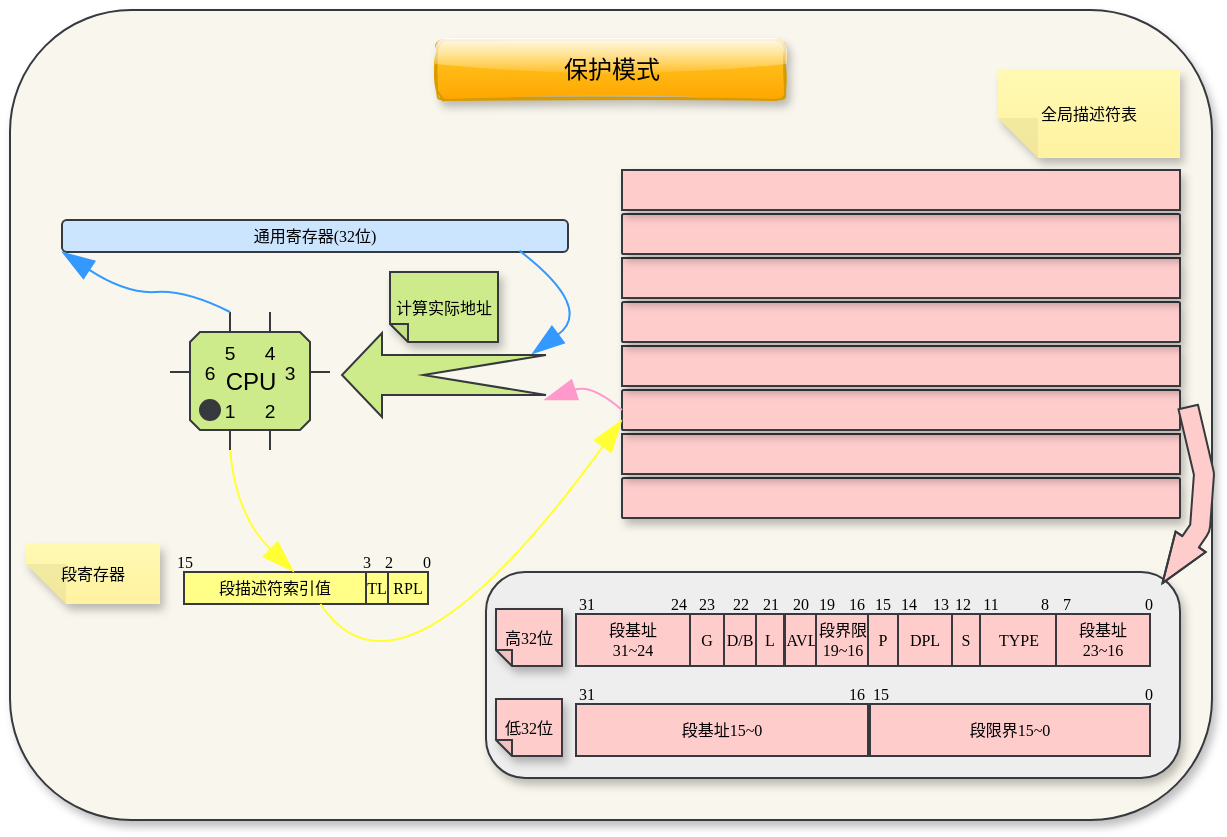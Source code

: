 <mxfile version="20.3.6" type="device"><diagram id="br8JQDVjgVdCoiG5IDPu" name="Page-1"><mxGraphModel dx="1447" dy="1023" grid="0" gridSize="10" guides="1" tooltips="1" connect="1" arrows="1" fold="1" page="0" pageScale="1" pageWidth="827" pageHeight="1169" math="0" shadow="0"><root><mxCell id="0"/><mxCell id="1" parent="0"/><mxCell id="CbNECMtRR93dyqOpW5TP-1" value="" style="rounded=1;whiteSpace=wrap;html=1;hachureGap=4;shadow=1;glass=0;sketch=0;movable=1;resizable=1;rotatable=1;deletable=1;editable=1;connectable=1;fillColor=#f9f7ed;strokeColor=#36393d;" parent="1" vertex="1"><mxGeometry x="-77" y="105" width="601" height="405" as="geometry"/></mxCell><mxCell id="CbNECMtRR93dyqOpW5TP-237" value="CPU" style="shadow=0;dashed=0;align=center;html=1;strokeWidth=1;shape=mxgraph.electrical.logic_gates.qfp_ic;labelNames=a,b,c,d,e,f,g,h,i,j,k,l,m,n,o,p,q,r,s,t,u,v,w,x,y,z,a1,b1,c1,d1,e1,f1,g1,h1,i1,j1,k1,l1,m1,n1;rounded=0;glass=0;sketch=0;hachureGap=4;fillColor=#cdeb8b;strokeColor=#36393d;" parent="1" vertex="1"><mxGeometry x="3" y="256" width="80" height="69" as="geometry"/></mxCell><mxCell id="CbNECMtRR93dyqOpW5TP-278" value="&lt;font style=&quot;font-size: 12px;&quot;&gt;保护模式&lt;/font&gt;" style="text;strokeColor=#d79b00;fillColor=#ffcd28;html=1;align=center;verticalAlign=middle;whiteSpace=wrap;rounded=1;shadow=1;glass=1;sketch=1;hachureGap=4;fontFamily=Lucida Console;fontSize=6;gradientColor=#ffa500;" parent="1" vertex="1"><mxGeometry x="136.5" y="120" width="174" height="30" as="geometry"/></mxCell><mxCell id="SPoMgoyHGI-HP9F1qpG5-1" value="通用寄存器(32位)" style="rounded=1;whiteSpace=wrap;html=1;shadow=0;glass=0;sketch=0;hachureGap=4;fontFamily=Lucida Console;fontSize=8;fillColor=#cce5ff;strokeColor=#36393d;" vertex="1" parent="1"><mxGeometry x="-51" y="210" width="253" height="16" as="geometry"/></mxCell><mxCell id="SPoMgoyHGI-HP9F1qpG5-3" value="段描述符索引值" style="rounded=0;whiteSpace=wrap;html=1;shadow=0;glass=0;sketch=0;hachureGap=4;fontFamily=Lucida Console;fontSize=8;fillColor=#ffff88;strokeColor=#36393d;" vertex="1" parent="1"><mxGeometry x="10" y="386" width="91" height="16" as="geometry"/></mxCell><mxCell id="SPoMgoyHGI-HP9F1qpG5-4" value="段寄存器" style="shape=note;whiteSpace=wrap;html=1;backgroundOutline=1;fontColor=#000000;darkOpacity=0.05;fillColor=#FFF9B2;strokeColor=none;fillStyle=solid;direction=west;gradientDirection=north;gradientColor=#FFF2A1;shadow=1;size=20;pointerEvents=1;rounded=1;glass=0;sketch=0;hachureGap=4;fontFamily=Lucida Console;fontSize=8;" vertex="1" parent="1"><mxGeometry x="-69" y="372" width="67" height="30" as="geometry"/></mxCell><mxCell id="SPoMgoyHGI-HP9F1qpG5-5" value="TL" style="rounded=0;whiteSpace=wrap;html=1;shadow=0;glass=0;sketch=0;hachureGap=4;fontFamily=Lucida Console;fontSize=8;fillColor=#ffff88;strokeColor=#36393d;" vertex="1" parent="1"><mxGeometry x="101" y="386" width="11" height="16" as="geometry"/></mxCell><mxCell id="SPoMgoyHGI-HP9F1qpG5-6" value="RPL" style="rounded=0;whiteSpace=wrap;html=1;shadow=0;glass=0;sketch=0;hachureGap=4;fontFamily=Lucida Console;fontSize=8;fillColor=#ffff88;strokeColor=#36393d;" vertex="1" parent="1"><mxGeometry x="112" y="386" width="20" height="16" as="geometry"/></mxCell><mxCell id="SPoMgoyHGI-HP9F1qpG5-7" value="0" style="text;strokeColor=none;fillColor=none;html=1;align=center;verticalAlign=middle;whiteSpace=wrap;rounded=0;shadow=0;glass=1;sketch=0;hachureGap=4;fontFamily=Lucida Console;fontSize=8;" vertex="1" parent="1"><mxGeometry x="125.5" y="376" width="11" height="10" as="geometry"/></mxCell><mxCell id="SPoMgoyHGI-HP9F1qpG5-9" value="2" style="text;strokeColor=none;fillColor=none;html=1;align=center;verticalAlign=middle;whiteSpace=wrap;rounded=0;shadow=0;glass=1;sketch=0;hachureGap=4;fontFamily=Lucida Console;fontSize=8;" vertex="1" parent="1"><mxGeometry x="107" y="376" width="11" height="10" as="geometry"/></mxCell><mxCell id="SPoMgoyHGI-HP9F1qpG5-10" value="3" style="text;strokeColor=none;fillColor=none;html=1;align=center;verticalAlign=middle;whiteSpace=wrap;rounded=0;shadow=0;glass=1;sketch=0;hachureGap=4;fontFamily=Lucida Console;fontSize=8;" vertex="1" parent="1"><mxGeometry x="96" y="376" width="11" height="10" as="geometry"/></mxCell><mxCell id="SPoMgoyHGI-HP9F1qpG5-11" value="15" style="text;strokeColor=none;fillColor=none;html=1;align=center;verticalAlign=middle;whiteSpace=wrap;rounded=0;shadow=0;glass=1;sketch=0;hachureGap=4;fontFamily=Lucida Console;fontSize=8;" vertex="1" parent="1"><mxGeometry x="5" y="376" width="11" height="10" as="geometry"/></mxCell><mxCell id="SPoMgoyHGI-HP9F1qpG5-19" value="" style="group" vertex="1" connectable="0" parent="1"><mxGeometry x="229" y="273" width="279" height="86" as="geometry"/></mxCell><mxCell id="SPoMgoyHGI-HP9F1qpG5-14" value="" style="group" vertex="1" connectable="0" parent="SPoMgoyHGI-HP9F1qpG5-19"><mxGeometry y="44" width="279" height="42" as="geometry"/></mxCell><mxCell id="SPoMgoyHGI-HP9F1qpG5-18" value="" style="group" vertex="1" connectable="0" parent="SPoMgoyHGI-HP9F1qpG5-14"><mxGeometry width="279" height="42" as="geometry"/></mxCell><mxCell id="SPoMgoyHGI-HP9F1qpG5-12" value="" style="rounded=1;whiteSpace=wrap;html=1;shadow=1;glass=0;sketch=0;hachureGap=4;fontFamily=Lucida Console;fontSize=8;fillColor=#ffcccc;strokeColor=#36393d;arcSize=4;" vertex="1" parent="SPoMgoyHGI-HP9F1qpG5-18"><mxGeometry y="22" width="279" height="20" as="geometry"/></mxCell><mxCell id="SPoMgoyHGI-HP9F1qpG5-13" value="" style="rounded=0;whiteSpace=wrap;html=1;shadow=1;glass=0;sketch=0;hachureGap=4;fontFamily=Lucida Console;fontSize=8;fillColor=#ffcccc;strokeColor=#36393d;arcSize=4;" vertex="1" parent="SPoMgoyHGI-HP9F1qpG5-18"><mxGeometry width="279" height="20" as="geometry"/></mxCell><mxCell id="SPoMgoyHGI-HP9F1qpG5-15" value="" style="group" vertex="1" connectable="0" parent="SPoMgoyHGI-HP9F1qpG5-19"><mxGeometry width="279" height="42" as="geometry"/></mxCell><mxCell id="SPoMgoyHGI-HP9F1qpG5-16" value="" style="rounded=1;whiteSpace=wrap;html=1;shadow=1;glass=0;sketch=0;hachureGap=4;fontFamily=Lucida Console;fontSize=8;fillColor=#ffcccc;strokeColor=#36393d;arcSize=4;" vertex="1" parent="SPoMgoyHGI-HP9F1qpG5-15"><mxGeometry y="22" width="279" height="20" as="geometry"/></mxCell><mxCell id="SPoMgoyHGI-HP9F1qpG5-17" value="" style="rounded=0;whiteSpace=wrap;html=1;shadow=1;glass=0;sketch=0;hachureGap=4;fontFamily=Lucida Console;fontSize=8;fillColor=#ffcccc;strokeColor=#36393d;arcSize=4;" vertex="1" parent="SPoMgoyHGI-HP9F1qpG5-15"><mxGeometry width="279" height="20" as="geometry"/></mxCell><mxCell id="SPoMgoyHGI-HP9F1qpG5-20" value="" style="group" vertex="1" connectable="0" parent="1"><mxGeometry x="229" y="185" width="279" height="86" as="geometry"/></mxCell><mxCell id="SPoMgoyHGI-HP9F1qpG5-21" value="" style="group" vertex="1" connectable="0" parent="SPoMgoyHGI-HP9F1qpG5-20"><mxGeometry y="44" width="279" height="42" as="geometry"/></mxCell><mxCell id="SPoMgoyHGI-HP9F1qpG5-22" value="" style="group" vertex="1" connectable="0" parent="SPoMgoyHGI-HP9F1qpG5-21"><mxGeometry width="279" height="42" as="geometry"/></mxCell><mxCell id="SPoMgoyHGI-HP9F1qpG5-23" value="" style="rounded=1;whiteSpace=wrap;html=1;shadow=1;glass=0;sketch=0;hachureGap=4;fontFamily=Lucida Console;fontSize=8;fillColor=#ffcccc;strokeColor=#36393d;arcSize=4;" vertex="1" parent="SPoMgoyHGI-HP9F1qpG5-22"><mxGeometry y="22" width="279" height="20" as="geometry"/></mxCell><mxCell id="SPoMgoyHGI-HP9F1qpG5-24" value="" style="rounded=0;whiteSpace=wrap;html=1;shadow=1;glass=0;sketch=0;hachureGap=4;fontFamily=Lucida Console;fontSize=8;fillColor=#ffcccc;strokeColor=#36393d;arcSize=4;" vertex="1" parent="SPoMgoyHGI-HP9F1qpG5-22"><mxGeometry width="279" height="20" as="geometry"/></mxCell><mxCell id="SPoMgoyHGI-HP9F1qpG5-25" value="" style="group" vertex="1" connectable="0" parent="SPoMgoyHGI-HP9F1qpG5-20"><mxGeometry width="279" height="42" as="geometry"/></mxCell><mxCell id="SPoMgoyHGI-HP9F1qpG5-26" value="" style="rounded=1;whiteSpace=wrap;html=1;shadow=1;glass=0;sketch=0;hachureGap=4;fontFamily=Lucida Console;fontSize=8;fillColor=#ffcccc;strokeColor=#36393d;arcSize=4;" vertex="1" parent="SPoMgoyHGI-HP9F1qpG5-25"><mxGeometry y="22" width="279" height="20" as="geometry"/></mxCell><mxCell id="SPoMgoyHGI-HP9F1qpG5-27" value="" style="rounded=0;whiteSpace=wrap;html=1;shadow=1;glass=0;sketch=0;hachureGap=4;fontFamily=Lucida Console;fontSize=8;fillColor=#ffcccc;strokeColor=#36393d;arcSize=4;" vertex="1" parent="SPoMgoyHGI-HP9F1qpG5-25"><mxGeometry width="279" height="20" as="geometry"/></mxCell><mxCell id="SPoMgoyHGI-HP9F1qpG5-28" value="全局描述符表" style="shape=note;whiteSpace=wrap;html=1;backgroundOutline=1;fontColor=#000000;darkOpacity=0.05;fillColor=#FFF9B2;strokeColor=none;fillStyle=solid;direction=west;gradientDirection=north;gradientColor=#FFF2A1;shadow=1;size=20;pointerEvents=1;rounded=0;glass=0;sketch=0;hachureGap=4;fontFamily=Lucida Console;fontSize=8;" vertex="1" parent="1"><mxGeometry x="417" y="135" width="91" height="44" as="geometry"/></mxCell><mxCell id="SPoMgoyHGI-HP9F1qpG5-29" value="" style="rounded=1;whiteSpace=wrap;html=1;shadow=1;glass=0;sketch=0;hachureGap=4;fontFamily=Lucida Console;fontSize=8;arcSize=19;fillColor=#eeeeee;strokeColor=#36393d;" vertex="1" parent="1"><mxGeometry x="161" y="386" width="347" height="103" as="geometry"/></mxCell><mxCell id="SPoMgoyHGI-HP9F1qpG5-30" value="段基址&lt;br&gt;31~24" style="rounded=0;whiteSpace=wrap;html=1;shadow=0;glass=0;sketch=0;hachureGap=4;fontFamily=Lucida Console;fontSize=8;fillColor=#ffcccc;strokeColor=#36393d;" vertex="1" parent="1"><mxGeometry x="206" y="407" width="57" height="26" as="geometry"/></mxCell><mxCell id="SPoMgoyHGI-HP9F1qpG5-31" value="G" style="rounded=0;whiteSpace=wrap;html=1;shadow=0;glass=0;sketch=0;hachureGap=4;fontFamily=Lucida Console;fontSize=8;fillColor=#ffcccc;strokeColor=#36393d;" vertex="1" parent="1"><mxGeometry x="263" y="407" width="17" height="26" as="geometry"/></mxCell><mxCell id="SPoMgoyHGI-HP9F1qpG5-32" value="D/B" style="rounded=0;whiteSpace=wrap;html=1;shadow=0;glass=0;sketch=0;hachureGap=4;fontFamily=Lucida Console;fontSize=8;fillColor=#ffcccc;strokeColor=#36393d;" vertex="1" parent="1"><mxGeometry x="280" y="407" width="16" height="26" as="geometry"/></mxCell><mxCell id="SPoMgoyHGI-HP9F1qpG5-33" value="L" style="rounded=0;whiteSpace=wrap;html=1;shadow=0;glass=0;sketch=0;hachureGap=4;fontFamily=Lucida Console;fontSize=8;fillColor=#ffcccc;strokeColor=#36393d;" vertex="1" parent="1"><mxGeometry x="296" y="407" width="14" height="26" as="geometry"/></mxCell><mxCell id="SPoMgoyHGI-HP9F1qpG5-34" value="AVL" style="rounded=0;whiteSpace=wrap;html=1;shadow=0;glass=0;sketch=0;hachureGap=4;fontFamily=Lucida Console;fontSize=8;fillColor=#ffcccc;strokeColor=#36393d;" vertex="1" parent="1"><mxGeometry x="310.5" y="407" width="15.5" height="26" as="geometry"/></mxCell><mxCell id="SPoMgoyHGI-HP9F1qpG5-35" value="段界限&lt;br&gt;19~16" style="rounded=0;whiteSpace=wrap;html=1;shadow=0;glass=0;sketch=0;hachureGap=4;fontFamily=Lucida Console;fontSize=8;fillColor=#ffcccc;strokeColor=#36393d;" vertex="1" parent="1"><mxGeometry x="326" y="407" width="27" height="26" as="geometry"/></mxCell><mxCell id="SPoMgoyHGI-HP9F1qpG5-36" value="P" style="rounded=0;whiteSpace=wrap;html=1;shadow=0;glass=0;sketch=0;hachureGap=4;fontFamily=Lucida Console;fontSize=8;fillColor=#ffcccc;strokeColor=#36393d;" vertex="1" parent="1"><mxGeometry x="352" y="407" width="15" height="26" as="geometry"/></mxCell><mxCell id="SPoMgoyHGI-HP9F1qpG5-37" value="DPL" style="rounded=0;whiteSpace=wrap;html=1;shadow=0;glass=0;sketch=0;hachureGap=4;fontFamily=Lucida Console;fontSize=8;fillColor=#ffcccc;strokeColor=#36393d;" vertex="1" parent="1"><mxGeometry x="367" y="407" width="27" height="26" as="geometry"/></mxCell><mxCell id="SPoMgoyHGI-HP9F1qpG5-38" value="S" style="rounded=0;whiteSpace=wrap;html=1;shadow=0;glass=0;sketch=0;hachureGap=4;fontFamily=Lucida Console;fontSize=8;fillColor=#ffcccc;strokeColor=#36393d;" vertex="1" parent="1"><mxGeometry x="394" y="407" width="14" height="26" as="geometry"/></mxCell><mxCell id="SPoMgoyHGI-HP9F1qpG5-39" value="TYPE" style="rounded=0;whiteSpace=wrap;html=1;shadow=0;glass=0;sketch=0;hachureGap=4;fontFamily=Lucida Console;fontSize=8;fillColor=#ffcccc;strokeColor=#36393d;" vertex="1" parent="1"><mxGeometry x="408" y="407" width="39" height="26" as="geometry"/></mxCell><mxCell id="SPoMgoyHGI-HP9F1qpG5-40" value="段基址&lt;br&gt;23~16" style="rounded=0;whiteSpace=wrap;html=1;shadow=0;glass=0;sketch=0;hachureGap=4;fontFamily=Lucida Console;fontSize=8;fillColor=#ffcccc;strokeColor=#36393d;" vertex="1" parent="1"><mxGeometry x="446" y="407" width="47" height="26" as="geometry"/></mxCell><mxCell id="SPoMgoyHGI-HP9F1qpG5-41" value="段基址15~0" style="rounded=0;whiteSpace=wrap;html=1;shadow=0;glass=0;sketch=0;hachureGap=4;fontFamily=Lucida Console;fontSize=8;fillColor=#ffcccc;strokeColor=#36393d;" vertex="1" parent="1"><mxGeometry x="206" y="452" width="146" height="26" as="geometry"/></mxCell><mxCell id="SPoMgoyHGI-HP9F1qpG5-42" value="段限界15~0" style="rounded=0;whiteSpace=wrap;html=1;shadow=0;glass=0;sketch=0;hachureGap=4;fontFamily=Lucida Console;fontSize=8;fillColor=#ffcccc;strokeColor=#36393d;" vertex="1" parent="1"><mxGeometry x="353" y="452" width="140" height="26" as="geometry"/></mxCell><mxCell id="SPoMgoyHGI-HP9F1qpG5-45" value="高32位" style="shape=note;whiteSpace=wrap;html=1;backgroundOutline=1;darkOpacity=0.05;fillColor=#ffcccc;strokeColor=#36393d;fillStyle=solid;direction=west;gradientDirection=north;shadow=1;size=8;pointerEvents=1;rounded=1;glass=0;sketch=0;hachureGap=4;fontFamily=Lucida Console;fontSize=8;" vertex="1" parent="1"><mxGeometry x="166" y="404.5" width="33" height="28.5" as="geometry"/></mxCell><mxCell id="SPoMgoyHGI-HP9F1qpG5-46" value="低32位" style="shape=note;whiteSpace=wrap;html=1;backgroundOutline=1;darkOpacity=0.05;fillColor=#ffcccc;strokeColor=#36393d;fillStyle=solid;direction=west;gradientDirection=north;shadow=1;size=8;pointerEvents=1;rounded=1;glass=0;sketch=0;hachureGap=4;fontFamily=Lucida Console;fontSize=8;" vertex="1" parent="1"><mxGeometry x="166" y="449.5" width="33" height="28.5" as="geometry"/></mxCell><mxCell id="SPoMgoyHGI-HP9F1qpG5-47" value="0" style="text;strokeColor=none;fillColor=none;html=1;align=center;verticalAlign=middle;whiteSpace=wrap;rounded=0;shadow=0;glass=1;sketch=0;hachureGap=4;fontFamily=Lucida Console;fontSize=8;" vertex="1" parent="1"><mxGeometry x="487" y="397" width="11" height="10" as="geometry"/></mxCell><mxCell id="SPoMgoyHGI-HP9F1qpG5-48" value="0" style="text;strokeColor=none;fillColor=none;html=1;align=center;verticalAlign=middle;whiteSpace=wrap;rounded=0;shadow=0;glass=1;sketch=0;hachureGap=4;fontFamily=Lucida Console;fontSize=8;" vertex="1" parent="1"><mxGeometry x="487" y="442" width="11" height="10" as="geometry"/></mxCell><mxCell id="SPoMgoyHGI-HP9F1qpG5-49" value="7" style="text;strokeColor=none;fillColor=none;html=1;align=center;verticalAlign=middle;whiteSpace=wrap;rounded=0;shadow=0;glass=1;sketch=0;hachureGap=4;fontFamily=Lucida Console;fontSize=8;" vertex="1" parent="1"><mxGeometry x="446" y="397" width="11" height="10" as="geometry"/></mxCell><mxCell id="SPoMgoyHGI-HP9F1qpG5-50" value="8" style="text;strokeColor=none;fillColor=none;html=1;align=center;verticalAlign=middle;whiteSpace=wrap;rounded=0;shadow=0;glass=1;sketch=0;hachureGap=4;fontFamily=Lucida Console;fontSize=8;" vertex="1" parent="1"><mxGeometry x="435" y="397" width="11" height="10" as="geometry"/></mxCell><mxCell id="SPoMgoyHGI-HP9F1qpG5-51" value="11" style="text;strokeColor=none;fillColor=none;html=1;align=center;verticalAlign=middle;whiteSpace=wrap;rounded=0;shadow=0;glass=1;sketch=0;hachureGap=4;fontFamily=Lucida Console;fontSize=8;" vertex="1" parent="1"><mxGeometry x="408" y="397" width="11" height="10" as="geometry"/></mxCell><mxCell id="SPoMgoyHGI-HP9F1qpG5-52" value="12" style="text;strokeColor=none;fillColor=none;html=1;align=center;verticalAlign=middle;whiteSpace=wrap;rounded=0;shadow=0;glass=1;sketch=0;hachureGap=4;fontFamily=Lucida Console;fontSize=8;" vertex="1" parent="1"><mxGeometry x="394" y="397" width="11" height="10" as="geometry"/></mxCell><mxCell id="SPoMgoyHGI-HP9F1qpG5-54" value="13" style="text;strokeColor=none;fillColor=none;html=1;align=center;verticalAlign=middle;whiteSpace=wrap;rounded=0;shadow=0;glass=1;sketch=0;hachureGap=4;fontFamily=Lucida Console;fontSize=8;" vertex="1" parent="1"><mxGeometry x="383" y="397" width="11" height="10" as="geometry"/></mxCell><mxCell id="SPoMgoyHGI-HP9F1qpG5-55" value="14" style="text;strokeColor=none;fillColor=none;html=1;align=center;verticalAlign=middle;whiteSpace=wrap;rounded=0;shadow=0;glass=1;sketch=0;hachureGap=4;fontFamily=Lucida Console;fontSize=8;" vertex="1" parent="1"><mxGeometry x="367" y="397" width="11" height="10" as="geometry"/></mxCell><mxCell id="SPoMgoyHGI-HP9F1qpG5-56" value="15" style="text;strokeColor=none;fillColor=none;html=1;align=center;verticalAlign=middle;whiteSpace=wrap;rounded=0;shadow=0;glass=1;sketch=0;hachureGap=4;fontFamily=Lucida Console;fontSize=8;" vertex="1" parent="1"><mxGeometry x="354" y="397" width="11" height="10" as="geometry"/></mxCell><mxCell id="SPoMgoyHGI-HP9F1qpG5-57" value="16" style="text;strokeColor=none;fillColor=none;html=1;align=center;verticalAlign=middle;whiteSpace=wrap;rounded=0;shadow=0;glass=1;sketch=0;hachureGap=4;fontFamily=Lucida Console;fontSize=8;" vertex="1" parent="1"><mxGeometry x="341" y="397" width="11" height="10" as="geometry"/></mxCell><mxCell id="SPoMgoyHGI-HP9F1qpG5-58" value="19" style="text;strokeColor=none;fillColor=none;html=1;align=center;verticalAlign=middle;whiteSpace=wrap;rounded=0;shadow=0;glass=1;sketch=0;hachureGap=4;fontFamily=Lucida Console;fontSize=8;" vertex="1" parent="1"><mxGeometry x="326" y="397" width="11" height="10" as="geometry"/></mxCell><mxCell id="SPoMgoyHGI-HP9F1qpG5-59" value="20" style="text;strokeColor=none;fillColor=none;html=1;align=center;verticalAlign=middle;whiteSpace=wrap;rounded=0;shadow=0;glass=1;sketch=0;hachureGap=4;fontFamily=Lucida Console;fontSize=8;" vertex="1" parent="1"><mxGeometry x="312.75" y="397" width="11" height="10" as="geometry"/></mxCell><mxCell id="SPoMgoyHGI-HP9F1qpG5-60" value="21" style="text;strokeColor=none;fillColor=none;html=1;align=center;verticalAlign=middle;whiteSpace=wrap;rounded=0;shadow=0;glass=1;sketch=0;hachureGap=4;fontFamily=Lucida Console;fontSize=8;" vertex="1" parent="1"><mxGeometry x="297.5" y="397" width="11" height="10" as="geometry"/></mxCell><mxCell id="SPoMgoyHGI-HP9F1qpG5-61" value="22" style="text;strokeColor=none;fillColor=none;html=1;align=center;verticalAlign=middle;whiteSpace=wrap;rounded=0;shadow=0;glass=1;sketch=0;hachureGap=4;fontFamily=Lucida Console;fontSize=8;" vertex="1" parent="1"><mxGeometry x="282.5" y="397" width="11" height="10" as="geometry"/></mxCell><mxCell id="SPoMgoyHGI-HP9F1qpG5-62" value="23" style="text;strokeColor=none;fillColor=none;html=1;align=center;verticalAlign=middle;whiteSpace=wrap;rounded=0;shadow=0;glass=1;sketch=0;hachureGap=4;fontFamily=Lucida Console;fontSize=8;" vertex="1" parent="1"><mxGeometry x="266" y="397" width="11" height="10" as="geometry"/></mxCell><mxCell id="SPoMgoyHGI-HP9F1qpG5-63" value="24" style="text;strokeColor=none;fillColor=none;html=1;align=center;verticalAlign=middle;whiteSpace=wrap;rounded=0;shadow=0;glass=1;sketch=0;hachureGap=4;fontFamily=Lucida Console;fontSize=8;" vertex="1" parent="1"><mxGeometry x="252" y="397" width="11" height="10" as="geometry"/></mxCell><mxCell id="SPoMgoyHGI-HP9F1qpG5-64" value="31" style="text;strokeColor=none;fillColor=none;html=1;align=center;verticalAlign=middle;whiteSpace=wrap;rounded=0;shadow=0;glass=1;sketch=0;hachureGap=4;fontFamily=Lucida Console;fontSize=8;" vertex="1" parent="1"><mxGeometry x="206" y="397" width="11" height="10" as="geometry"/></mxCell><mxCell id="SPoMgoyHGI-HP9F1qpG5-65" value="31" style="text;strokeColor=none;fillColor=none;html=1;align=center;verticalAlign=middle;whiteSpace=wrap;rounded=0;shadow=0;glass=1;sketch=0;hachureGap=4;fontFamily=Lucida Console;fontSize=8;" vertex="1" parent="1"><mxGeometry x="206" y="442" width="11" height="10" as="geometry"/></mxCell><mxCell id="SPoMgoyHGI-HP9F1qpG5-66" value="15" style="text;strokeColor=none;fillColor=none;html=1;align=center;verticalAlign=middle;whiteSpace=wrap;rounded=0;shadow=0;glass=1;sketch=0;hachureGap=4;fontFamily=Lucida Console;fontSize=8;" vertex="1" parent="1"><mxGeometry x="353" y="442" width="11" height="10" as="geometry"/></mxCell><mxCell id="SPoMgoyHGI-HP9F1qpG5-67" value="16" style="text;strokeColor=none;fillColor=none;html=1;align=center;verticalAlign=middle;whiteSpace=wrap;rounded=0;shadow=0;glass=1;sketch=0;hachureGap=4;fontFamily=Lucida Console;fontSize=8;" vertex="1" parent="1"><mxGeometry x="341" y="442" width="11" height="10" as="geometry"/></mxCell><mxCell id="SPoMgoyHGI-HP9F1qpG5-68" value="" style="edgeStyle=none;orthogonalLoop=1;jettySize=auto;html=1;shape=flexArrow;rounded=1;startSize=8;endSize=8;strokeColor=#36393d;fontFamily=Lucida Console;fontSize=8;endArrow=blockThin;endFill=1;sourcePerimeterSpacing=8;targetPerimeterSpacing=8;curved=1;entryX=0.974;entryY=0.058;entryDx=0;entryDy=0;fillColor=#ffcccc;entryPerimeter=0;endWidth=7.2;" edge="1" parent="1" target="SPoMgoyHGI-HP9F1qpG5-29"><mxGeometry width="140" relative="1" as="geometry"><mxPoint x="512" y="303" as="sourcePoint"/><mxPoint x="469" y="428" as="targetPoint"/><Array as="points"><mxPoint x="520" y="337"/><mxPoint x="518" y="364"/></Array></mxGeometry></mxCell><mxCell id="SPoMgoyHGI-HP9F1qpG5-69" value="" style="edgeStyle=none;orthogonalLoop=1;jettySize=auto;html=1;rounded=0;strokeColor=#FFFF33;fontFamily=Lucida Console;fontSize=8;endArrow=blockThin;endFill=1;startSize=14;endSize=14;sourcePerimeterSpacing=8;targetPerimeterSpacing=8;curved=1;exitX=0;exitY=1;exitDx=30;exitDy=0;exitPerimeter=0;entryX=0.604;entryY=0;entryDx=0;entryDy=0;entryPerimeter=0;" edge="1" parent="1" source="CbNECMtRR93dyqOpW5TP-237" target="SPoMgoyHGI-HP9F1qpG5-3"><mxGeometry width="120" relative="1" as="geometry"><mxPoint x="136" y="282" as="sourcePoint"/><mxPoint x="256" y="282" as="targetPoint"/><Array as="points"><mxPoint x="36" y="358"/></Array></mxGeometry></mxCell><mxCell id="SPoMgoyHGI-HP9F1qpG5-70" value="" style="edgeStyle=none;orthogonalLoop=1;jettySize=auto;html=1;rounded=0;strokeColor=#FFFF33;fontFamily=Lucida Console;fontSize=8;endArrow=blockThin;endFill=1;startSize=14;endSize=14;sourcePerimeterSpacing=8;targetPerimeterSpacing=8;curved=1;exitX=0.75;exitY=1;exitDx=0;exitDy=0;entryX=0;entryY=0.75;entryDx=0;entryDy=0;" edge="1" parent="1" source="SPoMgoyHGI-HP9F1qpG5-3" target="SPoMgoyHGI-HP9F1qpG5-16"><mxGeometry width="120" relative="1" as="geometry"><mxPoint x="136" y="282" as="sourcePoint"/><mxPoint x="256" y="282" as="targetPoint"/><Array as="points"><mxPoint x="118" y="463"/></Array></mxGeometry></mxCell><mxCell id="SPoMgoyHGI-HP9F1qpG5-71" value="" style="html=1;shadow=0;dashed=0;align=center;verticalAlign=middle;shape=mxgraph.arrows2.tailedNotchedArrow;dy1=10;dx1=20;notch=61.33;arrowHead=20;dx2=23.33;dy2=10;rounded=1;glass=0;sketch=0;hachureGap=4;fontFamily=Lucida Console;fontSize=8;direction=west;fillColor=#cdeb8b;strokeColor=#36393d;" vertex="1" parent="1"><mxGeometry x="89" y="282" width="102" height="11" as="geometry"/></mxCell><mxCell id="SPoMgoyHGI-HP9F1qpG5-72" value="" style="edgeStyle=none;orthogonalLoop=1;jettySize=auto;html=1;rounded=0;strokeColor=#FF99CC;fontFamily=Lucida Console;fontSize=8;endArrow=blockThin;endFill=1;startSize=14;endSize=14;sourcePerimeterSpacing=8;targetPerimeterSpacing=8;curved=1;exitX=0;exitY=0.5;exitDx=0;exitDy=0;fillColor=#ffcccc;" edge="1" parent="1" source="SPoMgoyHGI-HP9F1qpG5-16"><mxGeometry width="120" relative="1" as="geometry"><mxPoint x="217" y="294" as="sourcePoint"/><mxPoint x="190" y="300" as="targetPoint"/><Array as="points"><mxPoint x="214" y="292"/></Array></mxGeometry></mxCell><mxCell id="SPoMgoyHGI-HP9F1qpG5-73" value="" style="edgeStyle=none;orthogonalLoop=1;jettySize=auto;html=1;rounded=0;strokeColor=#3399FF;fontFamily=Lucida Console;fontSize=8;endArrow=blockThin;endFill=1;startSize=14;endSize=14;sourcePerimeterSpacing=8;targetPerimeterSpacing=8;curved=1;exitX=0;exitY=0;exitDx=30;exitDy=0;exitPerimeter=0;entryX=0;entryY=1;entryDx=0;entryDy=0;" edge="1" parent="1" source="CbNECMtRR93dyqOpW5TP-237" target="SPoMgoyHGI-HP9F1qpG5-1"><mxGeometry width="120" relative="1" as="geometry"><mxPoint x="217" y="289" as="sourcePoint"/><mxPoint x="72" y="227" as="targetPoint"/><Array as="points"><mxPoint x="11" y="245"/><mxPoint x="-19" y="247"/></Array></mxGeometry></mxCell><mxCell id="SPoMgoyHGI-HP9F1qpG5-74" value="" style="edgeStyle=none;orthogonalLoop=1;jettySize=auto;html=1;rounded=0;strokeColor=#3399FF;fontFamily=Lucida Console;fontSize=8;endArrow=blockThin;endFill=1;startSize=14;endSize=14;sourcePerimeterSpacing=8;targetPerimeterSpacing=8;curved=1;exitX=0.904;exitY=0.958;exitDx=0;exitDy=0;exitPerimeter=0;" edge="1" parent="1" source="SPoMgoyHGI-HP9F1qpG5-1"><mxGeometry width="120" relative="1" as="geometry"><mxPoint x="181" y="230" as="sourcePoint"/><mxPoint x="184" y="277" as="targetPoint"/><Array as="points"><mxPoint x="215" y="254"/></Array></mxGeometry></mxCell><mxCell id="SPoMgoyHGI-HP9F1qpG5-75" value="计算实际地址" style="shape=note;whiteSpace=wrap;html=1;backgroundOutline=1;darkOpacity=0.05;fillColor=#cdeb8b;strokeColor=#36393d;fillStyle=solid;direction=west;gradientDirection=north;shadow=1;size=9;pointerEvents=1;rounded=1;glass=0;sketch=0;hachureGap=4;fontFamily=Lucida Console;fontSize=8;" vertex="1" parent="1"><mxGeometry x="113" y="236" width="54" height="35" as="geometry"/></mxCell></root></mxGraphModel></diagram></mxfile>